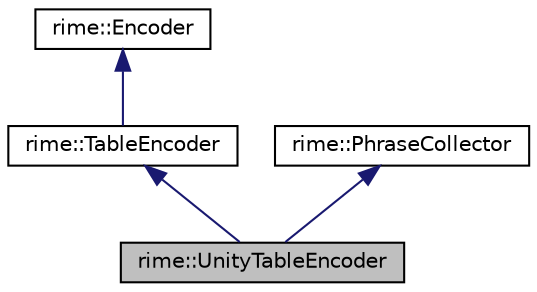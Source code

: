 digraph "rime::UnityTableEncoder"
{
  edge [fontname="Helvetica",fontsize="10",labelfontname="Helvetica",labelfontsize="10"];
  node [fontname="Helvetica",fontsize="10",shape=record];
  Node1 [label="rime::UnityTableEncoder",height=0.2,width=0.4,color="black", fillcolor="grey75", style="filled" fontcolor="black"];
  Node2 -> Node1 [dir="back",color="midnightblue",fontsize="10",style="solid",fontname="Helvetica"];
  Node2 [label="rime::TableEncoder",height=0.2,width=0.4,color="black", fillcolor="white", style="filled",URL="$a00206.html"];
  Node3 -> Node2 [dir="back",color="midnightblue",fontsize="10",style="solid",fontname="Helvetica"];
  Node3 [label="rime::Encoder",height=0.2,width=0.4,color="black", fillcolor="white", style="filled",URL="$a00065.html"];
  Node4 -> Node1 [dir="back",color="midnightblue",fontsize="10",style="solid",fontname="Helvetica"];
  Node4 [label="rime::PhraseCollector",height=0.2,width=0.4,color="black", fillcolor="white", style="filled",URL="$a00107.html"];
}
